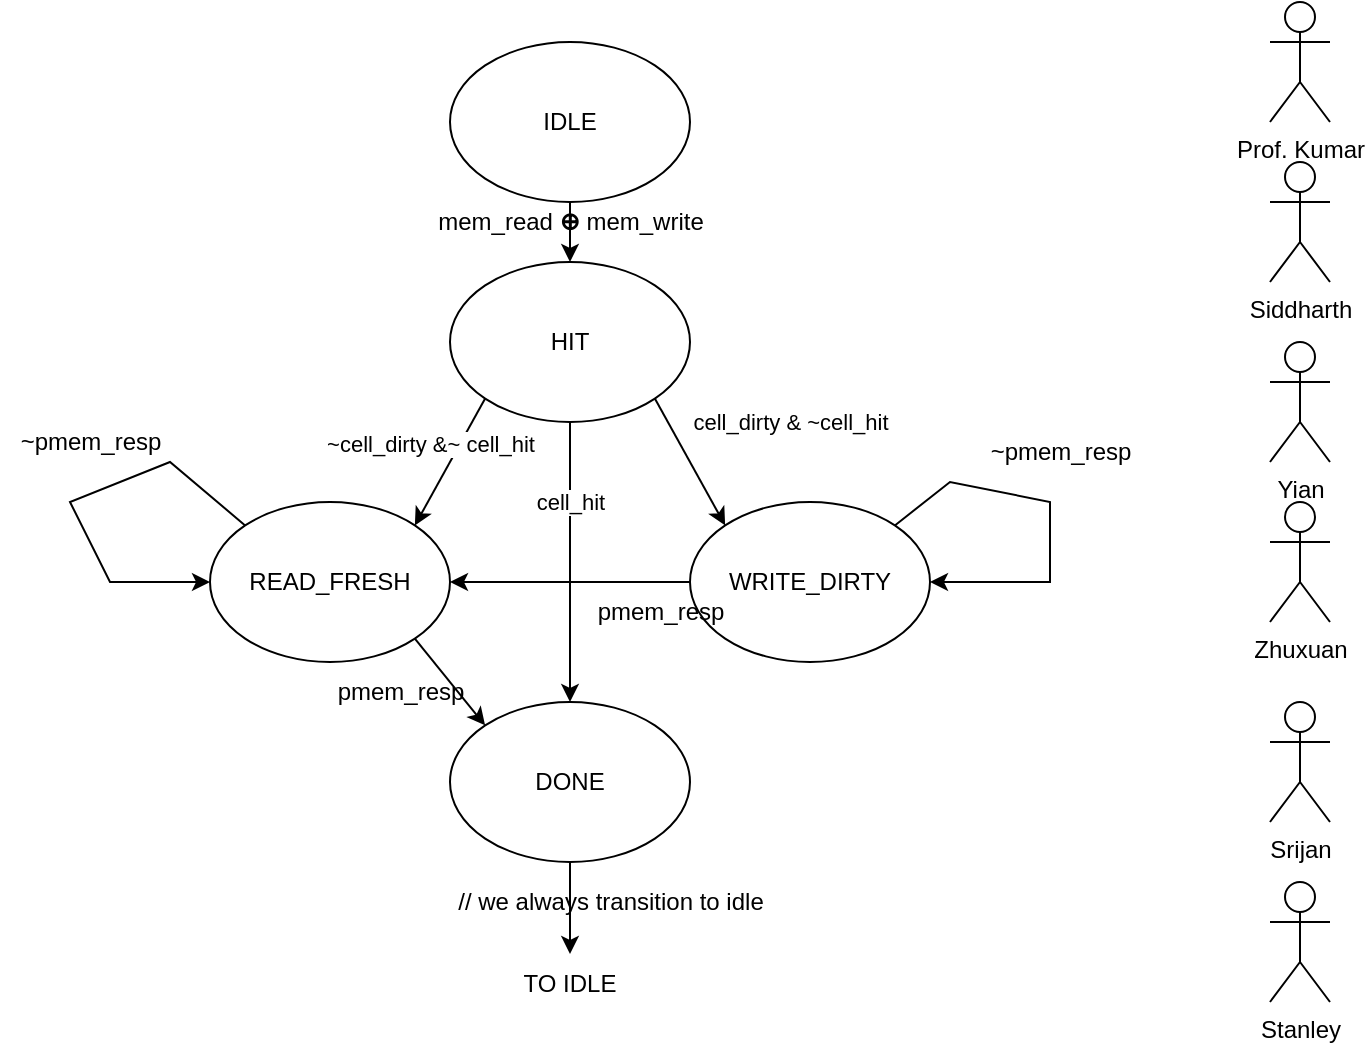 <mxfile version="20.3.6" type="github">
  <diagram id="Tv00bOvf_KqW47BSWtnD" name="Page-1">
    <mxGraphModel dx="1038" dy="528" grid="1" gridSize="10" guides="1" tooltips="1" connect="1" arrows="1" fold="1" page="1" pageScale="1" pageWidth="850" pageHeight="1100" math="0" shadow="0">
      <root>
        <mxCell id="0" />
        <mxCell id="1" parent="0" />
        <mxCell id="eTMuSjd8Qrg-Vh-RTC_D-1" value="IDLE" style="ellipse;whiteSpace=wrap;html=1;" vertex="1" parent="1">
          <mxGeometry x="360" y="90" width="120" height="80" as="geometry" />
        </mxCell>
        <mxCell id="eTMuSjd8Qrg-Vh-RTC_D-2" value="READ_FRESH" style="ellipse;whiteSpace=wrap;html=1;" vertex="1" parent="1">
          <mxGeometry x="240" y="320" width="120" height="80" as="geometry" />
        </mxCell>
        <mxCell id="eTMuSjd8Qrg-Vh-RTC_D-3" value="HIT" style="ellipse;whiteSpace=wrap;html=1;" vertex="1" parent="1">
          <mxGeometry x="360" y="200" width="120" height="80" as="geometry" />
        </mxCell>
        <mxCell id="eTMuSjd8Qrg-Vh-RTC_D-4" value="WRITE_DIRTY" style="ellipse;whiteSpace=wrap;html=1;" vertex="1" parent="1">
          <mxGeometry x="480" y="320" width="120" height="80" as="geometry" />
        </mxCell>
        <mxCell id="eTMuSjd8Qrg-Vh-RTC_D-5" value="DONE" style="ellipse;whiteSpace=wrap;html=1;" vertex="1" parent="1">
          <mxGeometry x="360" y="420" width="120" height="80" as="geometry" />
        </mxCell>
        <mxCell id="eTMuSjd8Qrg-Vh-RTC_D-6" value="" style="endArrow=classic;html=1;rounded=0;exitX=0.5;exitY=1;exitDx=0;exitDy=0;entryX=0.5;entryY=0;entryDx=0;entryDy=0;" edge="1" parent="1" source="eTMuSjd8Qrg-Vh-RTC_D-1" target="eTMuSjd8Qrg-Vh-RTC_D-3">
          <mxGeometry width="50" height="50" relative="1" as="geometry">
            <mxPoint x="400" y="310" as="sourcePoint" />
            <mxPoint x="450" y="260" as="targetPoint" />
          </mxGeometry>
        </mxCell>
        <mxCell id="eTMuSjd8Qrg-Vh-RTC_D-7" value="" style="endArrow=classic;html=1;rounded=0;exitX=0;exitY=1;exitDx=0;exitDy=0;entryX=1;entryY=0;entryDx=0;entryDy=0;" edge="1" parent="1" source="eTMuSjd8Qrg-Vh-RTC_D-3" target="eTMuSjd8Qrg-Vh-RTC_D-2">
          <mxGeometry width="50" height="50" relative="1" as="geometry">
            <mxPoint x="400" y="310" as="sourcePoint" />
            <mxPoint x="450" y="260" as="targetPoint" />
          </mxGeometry>
        </mxCell>
        <mxCell id="eTMuSjd8Qrg-Vh-RTC_D-32" value="~cell_dirty &amp;amp;~ cell_hit" style="edgeLabel;html=1;align=center;verticalAlign=middle;resizable=0;points=[];" vertex="1" connectable="0" parent="eTMuSjd8Qrg-Vh-RTC_D-7">
          <mxGeometry x="-0.214" y="-7" relative="1" as="geometry">
            <mxPoint x="-8" y="1" as="offset" />
          </mxGeometry>
        </mxCell>
        <mxCell id="eTMuSjd8Qrg-Vh-RTC_D-8" value="" style="endArrow=classic;html=1;rounded=0;exitX=1;exitY=1;exitDx=0;exitDy=0;entryX=0;entryY=0;entryDx=0;entryDy=0;" edge="1" parent="1" source="eTMuSjd8Qrg-Vh-RTC_D-3" target="eTMuSjd8Qrg-Vh-RTC_D-4">
          <mxGeometry width="50" height="50" relative="1" as="geometry">
            <mxPoint x="387.574" y="278.284" as="sourcePoint" />
            <mxPoint x="334" y="332" as="targetPoint" />
          </mxGeometry>
        </mxCell>
        <mxCell id="eTMuSjd8Qrg-Vh-RTC_D-9" value="" style="endArrow=classic;html=1;rounded=0;exitX=0;exitY=0.5;exitDx=0;exitDy=0;entryX=1;entryY=0.5;entryDx=0;entryDy=0;" edge="1" parent="1" source="eTMuSjd8Qrg-Vh-RTC_D-4" target="eTMuSjd8Qrg-Vh-RTC_D-2">
          <mxGeometry width="50" height="50" relative="1" as="geometry">
            <mxPoint x="400" y="310" as="sourcePoint" />
            <mxPoint x="450" y="260" as="targetPoint" />
          </mxGeometry>
        </mxCell>
        <mxCell id="eTMuSjd8Qrg-Vh-RTC_D-11" value="" style="endArrow=classic;html=1;rounded=0;exitX=1;exitY=1;exitDx=0;exitDy=0;entryX=0;entryY=0;entryDx=0;entryDy=0;" edge="1" parent="1" source="eTMuSjd8Qrg-Vh-RTC_D-2" target="eTMuSjd8Qrg-Vh-RTC_D-5">
          <mxGeometry width="50" height="50" relative="1" as="geometry">
            <mxPoint x="400" y="310" as="sourcePoint" />
            <mxPoint x="450" y="260" as="targetPoint" />
          </mxGeometry>
        </mxCell>
        <mxCell id="eTMuSjd8Qrg-Vh-RTC_D-12" value="" style="endArrow=classic;html=1;rounded=0;exitX=0.5;exitY=1;exitDx=0;exitDy=0;" edge="1" parent="1" source="eTMuSjd8Qrg-Vh-RTC_D-5" target="eTMuSjd8Qrg-Vh-RTC_D-13">
          <mxGeometry width="50" height="50" relative="1" as="geometry">
            <mxPoint x="400" y="310" as="sourcePoint" />
            <mxPoint x="420" y="561" as="targetPoint" />
          </mxGeometry>
        </mxCell>
        <mxCell id="eTMuSjd8Qrg-Vh-RTC_D-13" value="TO IDLE" style="text;html=1;strokeColor=none;fillColor=none;align=center;verticalAlign=middle;whiteSpace=wrap;rounded=0;" vertex="1" parent="1">
          <mxGeometry x="390" y="546" width="60" height="30" as="geometry" />
        </mxCell>
        <mxCell id="eTMuSjd8Qrg-Vh-RTC_D-15" value="" style="endArrow=classic;html=1;rounded=0;exitX=0;exitY=0;exitDx=0;exitDy=0;entryX=0;entryY=0.5;entryDx=0;entryDy=0;" edge="1" parent="1" source="eTMuSjd8Qrg-Vh-RTC_D-2" target="eTMuSjd8Qrg-Vh-RTC_D-2">
          <mxGeometry width="50" height="50" relative="1" as="geometry">
            <mxPoint x="400" y="260" as="sourcePoint" />
            <mxPoint x="450" y="210" as="targetPoint" />
            <Array as="points">
              <mxPoint x="220" y="300" />
              <mxPoint x="170" y="320" />
              <mxPoint x="190" y="360" />
            </Array>
          </mxGeometry>
        </mxCell>
        <mxCell id="eTMuSjd8Qrg-Vh-RTC_D-16" value="Siddharth " style="shape=umlActor;verticalLabelPosition=bottom;verticalAlign=top;html=1;outlineConnect=0;" vertex="1" parent="1">
          <mxGeometry x="770" y="150" width="30" height="60" as="geometry" />
        </mxCell>
        <mxCell id="eTMuSjd8Qrg-Vh-RTC_D-17" value="" style="endArrow=classic;html=1;rounded=0;exitX=1;exitY=0;exitDx=0;exitDy=0;entryX=1;entryY=0.5;entryDx=0;entryDy=0;" edge="1" parent="1" source="eTMuSjd8Qrg-Vh-RTC_D-4" target="eTMuSjd8Qrg-Vh-RTC_D-4">
          <mxGeometry width="50" height="50" relative="1" as="geometry">
            <mxPoint x="400" y="260" as="sourcePoint" />
            <mxPoint x="450" y="210" as="targetPoint" />
            <Array as="points">
              <mxPoint x="610" y="310" />
              <mxPoint x="660" y="320" />
              <mxPoint x="660" y="360" />
            </Array>
          </mxGeometry>
        </mxCell>
        <mxCell id="eTMuSjd8Qrg-Vh-RTC_D-18" value="" style="endArrow=classic;html=1;rounded=0;exitX=0.5;exitY=1;exitDx=0;exitDy=0;entryX=0.5;entryY=0;entryDx=0;entryDy=0;" edge="1" parent="1" source="eTMuSjd8Qrg-Vh-RTC_D-3" target="eTMuSjd8Qrg-Vh-RTC_D-5">
          <mxGeometry width="50" height="50" relative="1" as="geometry">
            <mxPoint x="400" y="410" as="sourcePoint" />
            <mxPoint x="450" y="360" as="targetPoint" />
          </mxGeometry>
        </mxCell>
        <mxCell id="eTMuSjd8Qrg-Vh-RTC_D-34" value="&lt;div&gt;cell_hit&lt;/div&gt;" style="edgeLabel;html=1;align=center;verticalAlign=middle;resizable=0;points=[];" vertex="1" connectable="0" parent="eTMuSjd8Qrg-Vh-RTC_D-18">
          <mxGeometry x="-0.4" y="6" relative="1" as="geometry">
            <mxPoint x="-6" y="-2" as="offset" />
          </mxGeometry>
        </mxCell>
        <mxCell id="eTMuSjd8Qrg-Vh-RTC_D-20" value="Prof. Kumar" style="shape=umlActor;verticalLabelPosition=bottom;verticalAlign=top;html=1;outlineConnect=0;" vertex="1" parent="1">
          <mxGeometry x="770" y="70" width="30" height="60" as="geometry" />
        </mxCell>
        <mxCell id="eTMuSjd8Qrg-Vh-RTC_D-21" value="&lt;div&gt;Srijan&lt;/div&gt;" style="shape=umlActor;verticalLabelPosition=bottom;verticalAlign=top;html=1;outlineConnect=0;" vertex="1" parent="1">
          <mxGeometry x="770" y="420" width="30" height="60" as="geometry" />
        </mxCell>
        <mxCell id="eTMuSjd8Qrg-Vh-RTC_D-24" value="Yian " style="shape=umlActor;verticalLabelPosition=bottom;verticalAlign=top;html=1;outlineConnect=0;" vertex="1" parent="1">
          <mxGeometry x="770" y="240" width="30" height="60" as="geometry" />
        </mxCell>
        <mxCell id="eTMuSjd8Qrg-Vh-RTC_D-25" value="Stanley " style="shape=umlActor;verticalLabelPosition=bottom;verticalAlign=top;html=1;outlineConnect=0;" vertex="1" parent="1">
          <mxGeometry x="770" y="510" width="30" height="60" as="geometry" />
        </mxCell>
        <mxCell id="eTMuSjd8Qrg-Vh-RTC_D-26" value="Zhuxuan " style="shape=umlActor;verticalLabelPosition=bottom;verticalAlign=top;html=1;outlineConnect=0;" vertex="1" parent="1">
          <mxGeometry x="770" y="320" width="30" height="60" as="geometry" />
        </mxCell>
        <mxCell id="eTMuSjd8Qrg-Vh-RTC_D-29" value="~pmem_resp" style="text;html=1;align=center;verticalAlign=middle;resizable=0;points=[];autosize=1;strokeColor=none;fillColor=none;" vertex="1" parent="1">
          <mxGeometry x="135" y="275" width="90" height="30" as="geometry" />
        </mxCell>
        <mxCell id="eTMuSjd8Qrg-Vh-RTC_D-30" value="~pmem_resp" style="text;html=1;align=center;verticalAlign=middle;resizable=0;points=[];autosize=1;strokeColor=none;fillColor=none;" vertex="1" parent="1">
          <mxGeometry x="620" y="280" width="90" height="30" as="geometry" />
        </mxCell>
        <mxCell id="eTMuSjd8Qrg-Vh-RTC_D-31" value="mem_read &lt;span class=&quot;ILfuVd&quot; lang=&quot;en&quot;&gt;&lt;span class=&quot;hgKElc&quot;&gt;&lt;span&gt;&lt;span&gt;&lt;b&gt;⊕&lt;/b&gt;&lt;/span&gt;&lt;/span&gt;&lt;/span&gt;&lt;/span&gt; mem_write" style="text;html=1;align=center;verticalAlign=middle;resizable=0;points=[];autosize=1;strokeColor=none;fillColor=none;" vertex="1" parent="1">
          <mxGeometry x="340" y="165" width="160" height="30" as="geometry" />
        </mxCell>
        <mxCell id="eTMuSjd8Qrg-Vh-RTC_D-33" value="cell_dirty &amp;amp; ~cell_hit " style="edgeLabel;html=1;align=center;verticalAlign=middle;resizable=0;points=[];" vertex="1" connectable="0" parent="1">
          <mxGeometry x="530.0" y="280.003" as="geometry" />
        </mxCell>
        <mxCell id="eTMuSjd8Qrg-Vh-RTC_D-36" value="pmem_resp" style="text;html=1;align=center;verticalAlign=middle;resizable=0;points=[];autosize=1;strokeColor=none;fillColor=none;" vertex="1" parent="1">
          <mxGeometry x="420" y="360" width="90" height="30" as="geometry" />
        </mxCell>
        <mxCell id="eTMuSjd8Qrg-Vh-RTC_D-40" value="pmem_resp" style="text;html=1;align=center;verticalAlign=middle;resizable=0;points=[];autosize=1;strokeColor=none;fillColor=none;" vertex="1" parent="1">
          <mxGeometry x="290" y="400" width="90" height="30" as="geometry" />
        </mxCell>
        <mxCell id="eTMuSjd8Qrg-Vh-RTC_D-41" value="&lt;div&gt;// we always transition to idle&lt;/div&gt;" style="text;html=1;align=center;verticalAlign=middle;resizable=0;points=[];autosize=1;strokeColor=none;fillColor=none;" vertex="1" parent="1">
          <mxGeometry x="355" y="505" width="170" height="30" as="geometry" />
        </mxCell>
      </root>
    </mxGraphModel>
  </diagram>
</mxfile>
